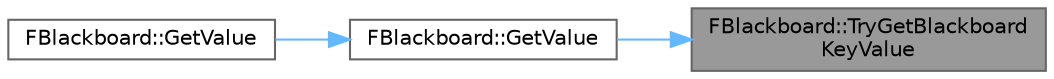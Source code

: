 digraph "FBlackboard::TryGetBlackboardKeyValue"
{
 // INTERACTIVE_SVG=YES
 // LATEX_PDF_SIZE
  bgcolor="transparent";
  edge [fontname=Helvetica,fontsize=10,labelfontname=Helvetica,labelfontsize=10];
  node [fontname=Helvetica,fontsize=10,shape=box,height=0.2,width=0.4];
  rankdir="RL";
  Node1 [id="Node000001",label="FBlackboard::TryGetBlackboard\lKeyValue",height=0.2,width=0.4,color="gray40", fillcolor="grey60", style="filled", fontcolor="black",tooltip=" "];
  Node1 -> Node2 [id="edge1_Node000001_Node000002",dir="back",color="steelblue1",style="solid",tooltip=" "];
  Node2 [id="Node000002",label="FBlackboard::GetValue",height=0.2,width=0.4,color="grey40", fillcolor="white", style="filled",URL="$d9/d31/namespaceFBlackboard.html#afee35021c54b9f5007edcaa9a31b260c",tooltip=" "];
  Node2 -> Node3 [id="edge2_Node000002_Node000003",dir="back",color="steelblue1",style="solid",tooltip=" "];
  Node3 [id="Node000003",label="FBlackboard::GetValue",height=0.2,width=0.4,color="grey40", fillcolor="white", style="filled",URL="$d9/d31/namespaceFBlackboard.html#a3e54796aad2b26fa756f8f96d6c3770e",tooltip=" "];
}
